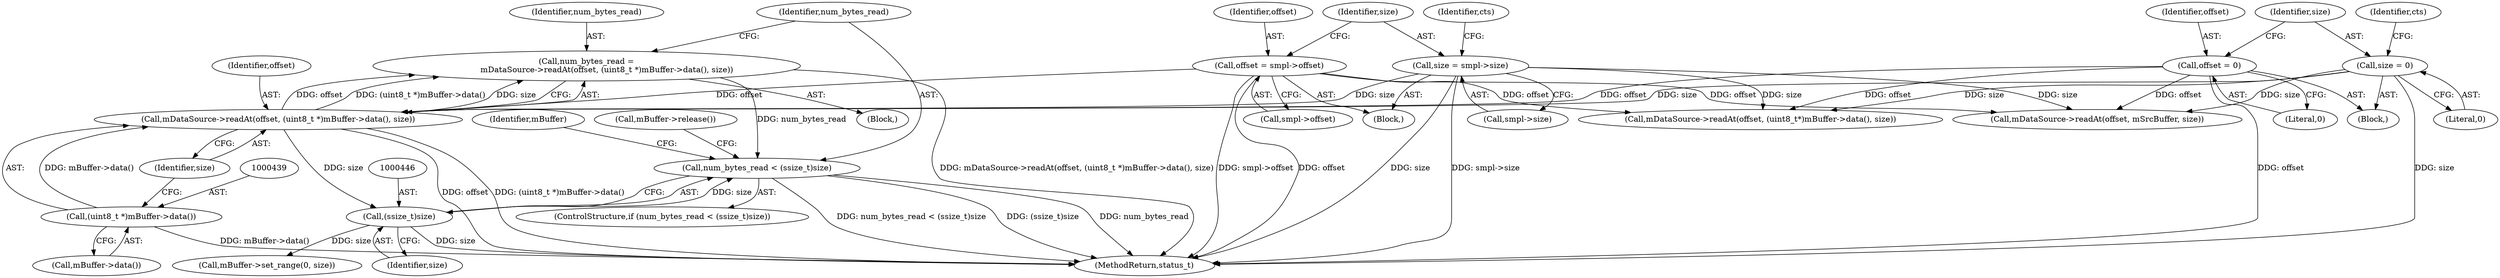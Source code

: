digraph "0_Android_d48f0f145f8f0f4472bc0af668ac9a8bce44ba9b@API" {
"1000443" [label="(Call,num_bytes_read < (ssize_t)size)"];
"1000434" [label="(Call,num_bytes_read =\n                mDataSource->readAt(offset, (uint8_t *)mBuffer->data(), size))"];
"1000436" [label="(Call,mDataSource->readAt(offset, (uint8_t *)mBuffer->data(), size))"];
"1000327" [label="(Call,offset = smpl->offset)"];
"1000260" [label="(Call,offset = 0)"];
"1000438" [label="(Call,(uint8_t *)mBuffer->data())"];
"1000332" [label="(Call,size = smpl->size)"];
"1000264" [label="(Call,size = 0)"];
"1000445" [label="(Call,(ssize_t)size)"];
"1000461" [label="(Call,mBuffer->set_range(0, size))"];
"1000262" [label="(Literal,0)"];
"1000283" [label="(Block,)"];
"1000333" [label="(Identifier,size)"];
"1000261" [label="(Identifier,offset)"];
"1000444" [label="(Identifier,num_bytes_read)"];
"1000459" [label="(Identifier,mBuffer)"];
"1000449" [label="(Call,mBuffer->release())"];
"1000327" [label="(Call,offset = smpl->offset)"];
"1000836" [label="(MethodReturn,status_t)"];
"1000436" [label="(Call,mDataSource->readAt(offset, (uint8_t *)mBuffer->data(), size))"];
"1000437" [label="(Identifier,offset)"];
"1000328" [label="(Identifier,offset)"];
"1000629" [label="(Call,mDataSource->readAt(offset, mSrcBuffer, size))"];
"1000443" [label="(Call,num_bytes_read < (ssize_t)size)"];
"1000438" [label="(Call,(uint8_t *)mBuffer->data())"];
"1000619" [label="(Call,mDataSource->readAt(offset, (uint8_t*)mBuffer->data(), size))"];
"1000332" [label="(Call,size = smpl->size)"];
"1000434" [label="(Call,num_bytes_read =\n                mDataSource->readAt(offset, (uint8_t *)mBuffer->data(), size))"];
"1000265" [label="(Identifier,size)"];
"1000441" [label="(Identifier,size)"];
"1000338" [label="(Identifier,cts)"];
"1000442" [label="(ControlStructure,if (num_bytes_read < (ssize_t)size))"];
"1000260" [label="(Call,offset = 0)"];
"1000264" [label="(Call,size = 0)"];
"1000445" [label="(Call,(ssize_t)size)"];
"1000435" [label="(Identifier,num_bytes_read)"];
"1000266" [label="(Literal,0)"];
"1000269" [label="(Identifier,cts)"];
"1000432" [label="(Block,)"];
"1000105" [label="(Block,)"];
"1000329" [label="(Call,smpl->offset)"];
"1000447" [label="(Identifier,size)"];
"1000440" [label="(Call,mBuffer->data())"];
"1000334" [label="(Call,smpl->size)"];
"1000443" -> "1000442"  [label="AST: "];
"1000443" -> "1000445"  [label="CFG: "];
"1000444" -> "1000443"  [label="AST: "];
"1000445" -> "1000443"  [label="AST: "];
"1000449" -> "1000443"  [label="CFG: "];
"1000459" -> "1000443"  [label="CFG: "];
"1000443" -> "1000836"  [label="DDG: num_bytes_read < (ssize_t)size"];
"1000443" -> "1000836"  [label="DDG: (ssize_t)size"];
"1000443" -> "1000836"  [label="DDG: num_bytes_read"];
"1000434" -> "1000443"  [label="DDG: num_bytes_read"];
"1000445" -> "1000443"  [label="DDG: size"];
"1000434" -> "1000432"  [label="AST: "];
"1000434" -> "1000436"  [label="CFG: "];
"1000435" -> "1000434"  [label="AST: "];
"1000436" -> "1000434"  [label="AST: "];
"1000444" -> "1000434"  [label="CFG: "];
"1000434" -> "1000836"  [label="DDG: mDataSource->readAt(offset, (uint8_t *)mBuffer->data(), size)"];
"1000436" -> "1000434"  [label="DDG: offset"];
"1000436" -> "1000434"  [label="DDG: (uint8_t *)mBuffer->data()"];
"1000436" -> "1000434"  [label="DDG: size"];
"1000436" -> "1000441"  [label="CFG: "];
"1000437" -> "1000436"  [label="AST: "];
"1000438" -> "1000436"  [label="AST: "];
"1000441" -> "1000436"  [label="AST: "];
"1000436" -> "1000836"  [label="DDG: offset"];
"1000436" -> "1000836"  [label="DDG: (uint8_t *)mBuffer->data()"];
"1000327" -> "1000436"  [label="DDG: offset"];
"1000260" -> "1000436"  [label="DDG: offset"];
"1000438" -> "1000436"  [label="DDG: mBuffer->data()"];
"1000332" -> "1000436"  [label="DDG: size"];
"1000264" -> "1000436"  [label="DDG: size"];
"1000436" -> "1000445"  [label="DDG: size"];
"1000327" -> "1000283"  [label="AST: "];
"1000327" -> "1000329"  [label="CFG: "];
"1000328" -> "1000327"  [label="AST: "];
"1000329" -> "1000327"  [label="AST: "];
"1000333" -> "1000327"  [label="CFG: "];
"1000327" -> "1000836"  [label="DDG: offset"];
"1000327" -> "1000836"  [label="DDG: smpl->offset"];
"1000327" -> "1000619"  [label="DDG: offset"];
"1000327" -> "1000629"  [label="DDG: offset"];
"1000260" -> "1000105"  [label="AST: "];
"1000260" -> "1000262"  [label="CFG: "];
"1000261" -> "1000260"  [label="AST: "];
"1000262" -> "1000260"  [label="AST: "];
"1000265" -> "1000260"  [label="CFG: "];
"1000260" -> "1000836"  [label="DDG: offset"];
"1000260" -> "1000619"  [label="DDG: offset"];
"1000260" -> "1000629"  [label="DDG: offset"];
"1000438" -> "1000440"  [label="CFG: "];
"1000439" -> "1000438"  [label="AST: "];
"1000440" -> "1000438"  [label="AST: "];
"1000441" -> "1000438"  [label="CFG: "];
"1000438" -> "1000836"  [label="DDG: mBuffer->data()"];
"1000332" -> "1000283"  [label="AST: "];
"1000332" -> "1000334"  [label="CFG: "];
"1000333" -> "1000332"  [label="AST: "];
"1000334" -> "1000332"  [label="AST: "];
"1000338" -> "1000332"  [label="CFG: "];
"1000332" -> "1000836"  [label="DDG: smpl->size"];
"1000332" -> "1000836"  [label="DDG: size"];
"1000332" -> "1000619"  [label="DDG: size"];
"1000332" -> "1000629"  [label="DDG: size"];
"1000264" -> "1000105"  [label="AST: "];
"1000264" -> "1000266"  [label="CFG: "];
"1000265" -> "1000264"  [label="AST: "];
"1000266" -> "1000264"  [label="AST: "];
"1000269" -> "1000264"  [label="CFG: "];
"1000264" -> "1000836"  [label="DDG: size"];
"1000264" -> "1000619"  [label="DDG: size"];
"1000264" -> "1000629"  [label="DDG: size"];
"1000445" -> "1000447"  [label="CFG: "];
"1000446" -> "1000445"  [label="AST: "];
"1000447" -> "1000445"  [label="AST: "];
"1000445" -> "1000836"  [label="DDG: size"];
"1000445" -> "1000461"  [label="DDG: size"];
}
